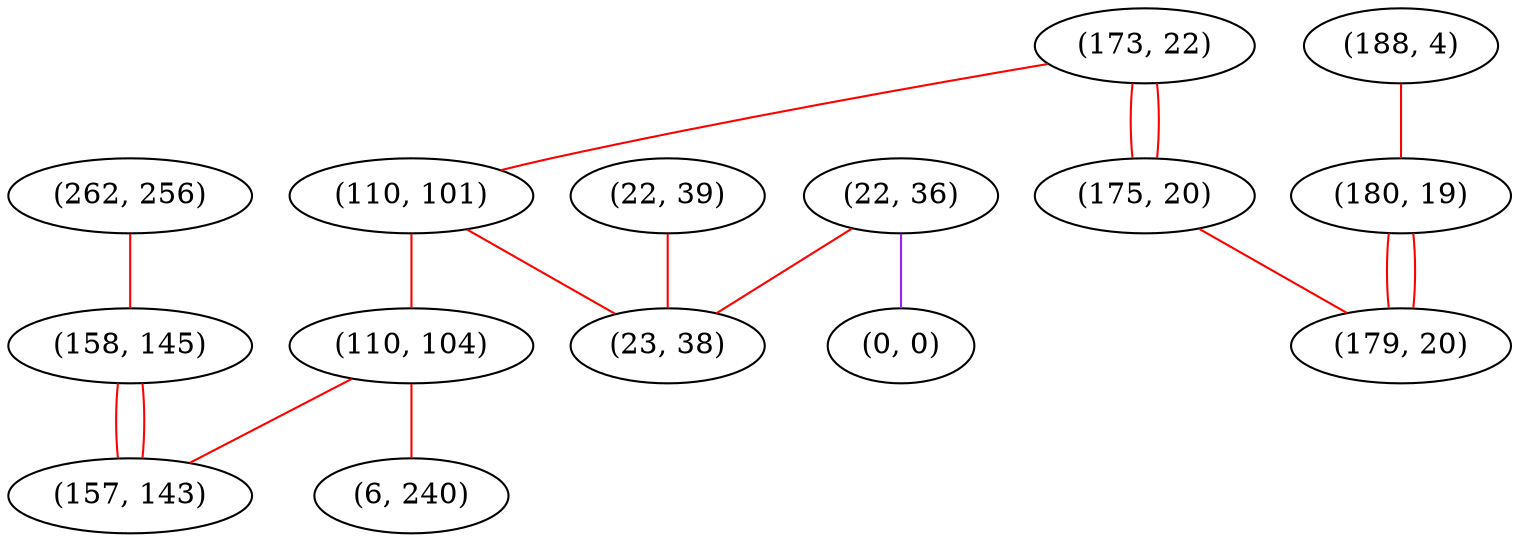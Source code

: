 graph "" {
"(173, 22)";
"(188, 4)";
"(110, 101)";
"(175, 20)";
"(262, 256)";
"(110, 104)";
"(22, 36)";
"(158, 145)";
"(0, 0)";
"(22, 39)";
"(180, 19)";
"(23, 38)";
"(157, 143)";
"(179, 20)";
"(6, 240)";
"(173, 22)" -- "(175, 20)"  [color=red, key=0, weight=1];
"(173, 22)" -- "(175, 20)"  [color=red, key=1, weight=1];
"(173, 22)" -- "(110, 101)"  [color=red, key=0, weight=1];
"(188, 4)" -- "(180, 19)"  [color=red, key=0, weight=1];
"(110, 101)" -- "(23, 38)"  [color=red, key=0, weight=1];
"(110, 101)" -- "(110, 104)"  [color=red, key=0, weight=1];
"(175, 20)" -- "(179, 20)"  [color=red, key=0, weight=1];
"(262, 256)" -- "(158, 145)"  [color=red, key=0, weight=1];
"(110, 104)" -- "(157, 143)"  [color=red, key=0, weight=1];
"(110, 104)" -- "(6, 240)"  [color=red, key=0, weight=1];
"(22, 36)" -- "(23, 38)"  [color=red, key=0, weight=1];
"(22, 36)" -- "(0, 0)"  [color=purple, key=0, weight=4];
"(158, 145)" -- "(157, 143)"  [color=red, key=0, weight=1];
"(158, 145)" -- "(157, 143)"  [color=red, key=1, weight=1];
"(22, 39)" -- "(23, 38)"  [color=red, key=0, weight=1];
"(180, 19)" -- "(179, 20)"  [color=red, key=0, weight=1];
"(180, 19)" -- "(179, 20)"  [color=red, key=1, weight=1];
}
